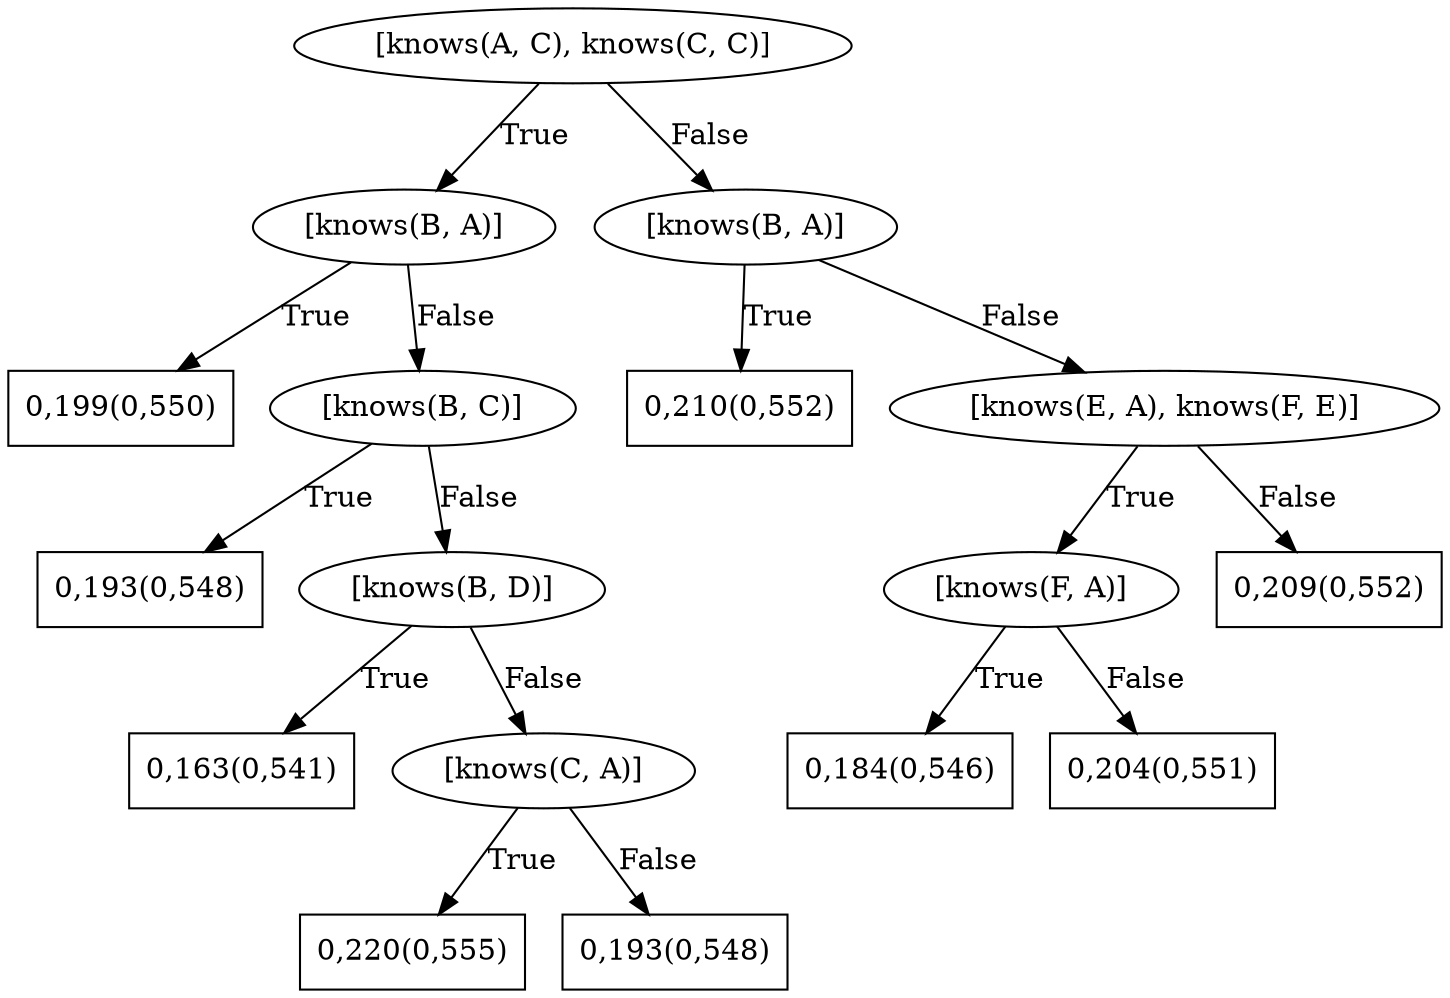 digraph G{ 
1[label = "[knows(A, C), knows(C, C)]"];
1 -> 2[label="True"];
1 -> 3[label="False"];
2[label = "[knows(B, A)]"];
2 -> 4[label="True"];
2 -> 5[label="False"];
4[shape = box,label = "0,199(0,550)"];
5[label = "[knows(B, C)]"];
5 -> 6[label="True"];
5 -> 7[label="False"];
6[shape = box,label = "0,193(0,548)"];
7[label = "[knows(B, D)]"];
7 -> 8[label="True"];
7 -> 9[label="False"];
8[shape = box,label = "0,163(0,541)"];
9[label = "[knows(C, A)]"];
9 -> 10[label="True"];
9 -> 11[label="False"];
10[shape = box,label = "0,220(0,555)"];
11[shape = box,label = "0,193(0,548)"];
3[label = "[knows(B, A)]"];
3 -> 12[label="True"];
3 -> 13[label="False"];
12[shape = box,label = "0,210(0,552)"];
13[label = "[knows(E, A), knows(F, E)]"];
13 -> 14[label="True"];
13 -> 15[label="False"];
14[label = "[knows(F, A)]"];
14 -> 16[label="True"];
14 -> 17[label="False"];
16[shape = box,label = "0,184(0,546)"];
17[shape = box,label = "0,204(0,551)"];
15[shape = box,label = "0,209(0,552)"];
}
